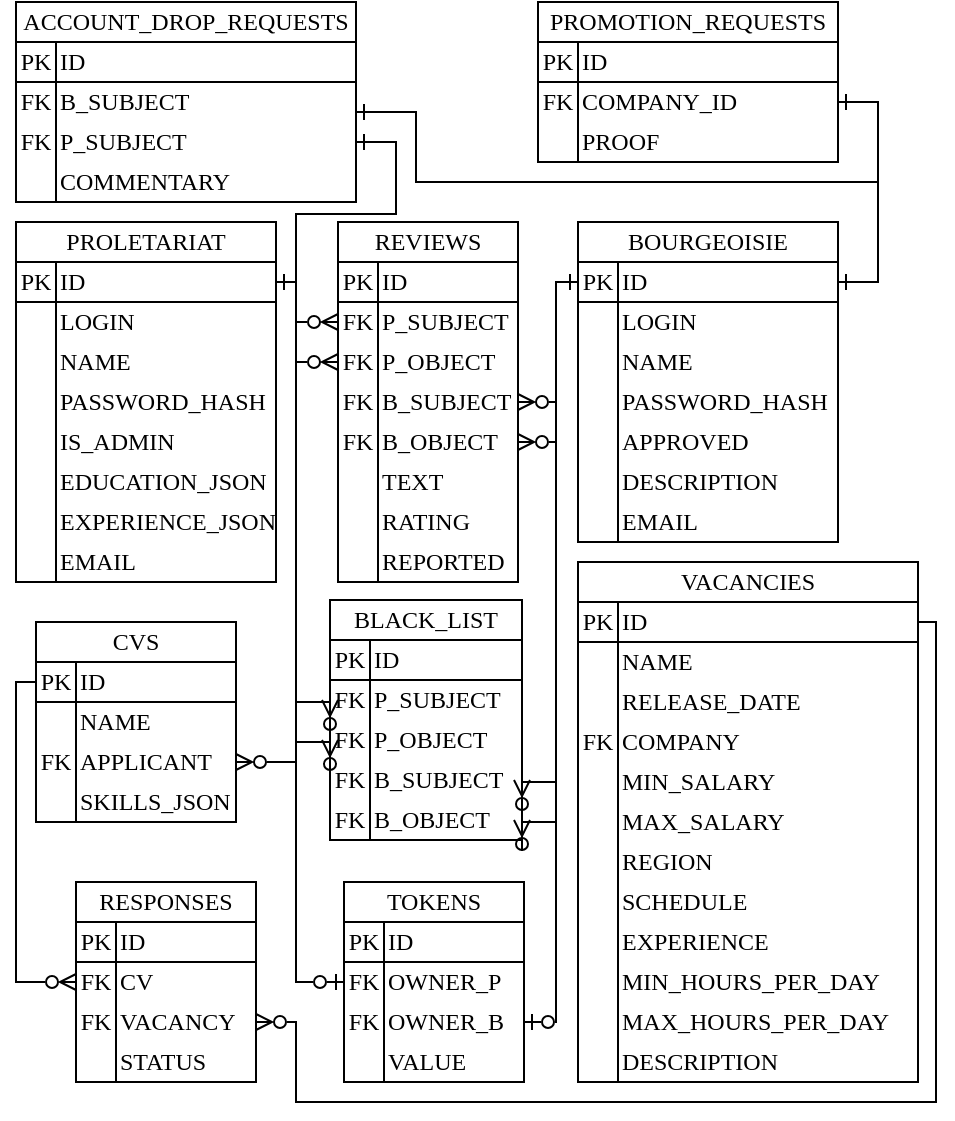 <mxfile version="24.0.7" type="device">
  <diagram name="Страница — 1" id="0e5GRpqP4qVhgoxqQGmo">
    <mxGraphModel dx="2027" dy="2106" grid="1" gridSize="10" guides="1" tooltips="1" connect="1" arrows="1" fold="1" page="1" pageScale="1" pageWidth="827" pageHeight="1169" math="0" shadow="0">
      <root>
        <mxCell id="0" />
        <mxCell id="1" parent="0" />
        <mxCell id="yrrOHY21MLCQewiOi2q3-139" value="" style="group" vertex="1" connectable="0" parent="1">
          <mxGeometry x="231" y="70" width="130" height="160" as="geometry" />
        </mxCell>
        <mxCell id="yrrOHY21MLCQewiOi2q3-15" value="" style="rounded=0;whiteSpace=wrap;html=1;fontFamily=Times New Roman;" vertex="1" parent="yrrOHY21MLCQewiOi2q3-139">
          <mxGeometry width="130" height="20" as="geometry" />
        </mxCell>
        <mxCell id="yrrOHY21MLCQewiOi2q3-16" value="" style="shape=internalStorage;whiteSpace=wrap;html=1;backgroundOutline=1;fontFamily=Times New Roman;" vertex="1" parent="yrrOHY21MLCQewiOi2q3-139">
          <mxGeometry y="20" width="130" height="140" as="geometry" />
        </mxCell>
        <mxCell id="yrrOHY21MLCQewiOi2q3-17" value="BOURGEOISIE" style="text;html=1;align=center;verticalAlign=middle;whiteSpace=wrap;rounded=0;fontFamily=Times New Roman;" vertex="1" parent="yrrOHY21MLCQewiOi2q3-139">
          <mxGeometry width="130" height="20" as="geometry" />
        </mxCell>
        <mxCell id="yrrOHY21MLCQewiOi2q3-18" value="PK" style="text;html=1;align=center;verticalAlign=middle;whiteSpace=wrap;rounded=0;fontFamily=Times New Roman;" vertex="1" parent="yrrOHY21MLCQewiOi2q3-139">
          <mxGeometry y="20" width="20" height="20" as="geometry" />
        </mxCell>
        <mxCell id="yrrOHY21MLCQewiOi2q3-19" value="ID" style="text;html=1;align=left;verticalAlign=middle;whiteSpace=wrap;rounded=0;fontFamily=Times New Roman;" vertex="1" parent="yrrOHY21MLCQewiOi2q3-139">
          <mxGeometry x="20" y="20" width="110" height="20" as="geometry" />
        </mxCell>
        <mxCell id="yrrOHY21MLCQewiOi2q3-20" value="LOGIN" style="text;html=1;align=left;verticalAlign=middle;whiteSpace=wrap;rounded=0;fontFamily=Times New Roman;" vertex="1" parent="yrrOHY21MLCQewiOi2q3-139">
          <mxGeometry x="20" y="40" width="110" height="20" as="geometry" />
        </mxCell>
        <mxCell id="yrrOHY21MLCQewiOi2q3-21" value="NAME" style="text;html=1;align=left;verticalAlign=middle;whiteSpace=wrap;rounded=0;fontFamily=Times New Roman;" vertex="1" parent="yrrOHY21MLCQewiOi2q3-139">
          <mxGeometry x="20" y="60" width="100" height="20" as="geometry" />
        </mxCell>
        <mxCell id="yrrOHY21MLCQewiOi2q3-22" value="PASSWORD_HASH" style="text;html=1;align=left;verticalAlign=middle;whiteSpace=wrap;rounded=0;fontFamily=Times New Roman;" vertex="1" parent="yrrOHY21MLCQewiOi2q3-139">
          <mxGeometry x="20" y="80" width="100" height="20" as="geometry" />
        </mxCell>
        <mxCell id="yrrOHY21MLCQewiOi2q3-23" value="APPROVED" style="text;html=1;align=left;verticalAlign=middle;whiteSpace=wrap;rounded=0;fontFamily=Times New Roman;" vertex="1" parent="yrrOHY21MLCQewiOi2q3-139">
          <mxGeometry x="20" y="100" width="100" height="20" as="geometry" />
        </mxCell>
        <mxCell id="yrrOHY21MLCQewiOi2q3-24" value="DESCRIPTION" style="text;html=1;align=left;verticalAlign=middle;whiteSpace=wrap;rounded=0;fontFamily=Times New Roman;" vertex="1" parent="yrrOHY21MLCQewiOi2q3-139">
          <mxGeometry x="20" y="120" width="100" height="20" as="geometry" />
        </mxCell>
        <mxCell id="yrrOHY21MLCQewiOi2q3-26" value="EMAIL" style="text;html=1;align=left;verticalAlign=middle;whiteSpace=wrap;rounded=0;fontFamily=Times New Roman;" vertex="1" parent="yrrOHY21MLCQewiOi2q3-139">
          <mxGeometry x="20" y="140" width="100" height="20" as="geometry" />
        </mxCell>
        <mxCell id="yrrOHY21MLCQewiOi2q3-140" value="" style="group" vertex="1" connectable="0" parent="1">
          <mxGeometry x="211" y="-40" width="150" height="80" as="geometry" />
        </mxCell>
        <mxCell id="yrrOHY21MLCQewiOi2q3-87" value="" style="rounded=0;whiteSpace=wrap;html=1;fontFamily=Times New Roman;" vertex="1" parent="yrrOHY21MLCQewiOi2q3-140">
          <mxGeometry width="150" height="20" as="geometry" />
        </mxCell>
        <mxCell id="yrrOHY21MLCQewiOi2q3-88" value="" style="shape=internalStorage;whiteSpace=wrap;html=1;backgroundOutline=1;fontFamily=Times New Roman;" vertex="1" parent="yrrOHY21MLCQewiOi2q3-140">
          <mxGeometry y="20" width="150" height="60" as="geometry" />
        </mxCell>
        <mxCell id="yrrOHY21MLCQewiOi2q3-89" value="PROMOTION_REQUESTS" style="text;html=1;align=center;verticalAlign=middle;whiteSpace=wrap;rounded=0;fontFamily=Times New Roman;" vertex="1" parent="yrrOHY21MLCQewiOi2q3-140">
          <mxGeometry width="150" height="20" as="geometry" />
        </mxCell>
        <mxCell id="yrrOHY21MLCQewiOi2q3-90" value="PK" style="text;html=1;align=center;verticalAlign=middle;whiteSpace=wrap;rounded=0;fontFamily=Times New Roman;" vertex="1" parent="yrrOHY21MLCQewiOi2q3-140">
          <mxGeometry y="20" width="20" height="20" as="geometry" />
        </mxCell>
        <mxCell id="yrrOHY21MLCQewiOi2q3-91" value="ID" style="text;html=1;align=left;verticalAlign=middle;whiteSpace=wrap;rounded=0;fontFamily=Times New Roman;" vertex="1" parent="yrrOHY21MLCQewiOi2q3-140">
          <mxGeometry x="20" y="20" width="130" height="20" as="geometry" />
        </mxCell>
        <mxCell id="yrrOHY21MLCQewiOi2q3-92" value="COMPANY_ID" style="text;html=1;align=left;verticalAlign=middle;whiteSpace=wrap;rounded=0;fontFamily=Times New Roman;" vertex="1" parent="yrrOHY21MLCQewiOi2q3-140">
          <mxGeometry x="20" y="40" width="130" height="20" as="geometry" />
        </mxCell>
        <mxCell id="yrrOHY21MLCQewiOi2q3-93" value="PROOF" style="text;html=1;align=left;verticalAlign=middle;whiteSpace=wrap;rounded=0;fontFamily=Times New Roman;" vertex="1" parent="yrrOHY21MLCQewiOi2q3-140">
          <mxGeometry x="20" y="60" width="100" height="20" as="geometry" />
        </mxCell>
        <mxCell id="yrrOHY21MLCQewiOi2q3-95" value="FK" style="text;html=1;align=center;verticalAlign=middle;whiteSpace=wrap;rounded=0;fontFamily=Times New Roman;" vertex="1" parent="yrrOHY21MLCQewiOi2q3-140">
          <mxGeometry y="40" width="20" height="20" as="geometry" />
        </mxCell>
        <mxCell id="yrrOHY21MLCQewiOi2q3-141" value="" style="group" vertex="1" connectable="0" parent="1">
          <mxGeometry x="-50" y="-40" width="170" height="100" as="geometry" />
        </mxCell>
        <mxCell id="yrrOHY21MLCQewiOi2q3-124" value="" style="rounded=0;whiteSpace=wrap;html=1;fontFamily=Times New Roman;" vertex="1" parent="yrrOHY21MLCQewiOi2q3-141">
          <mxGeometry width="170" height="20" as="geometry" />
        </mxCell>
        <mxCell id="yrrOHY21MLCQewiOi2q3-125" value="" style="shape=internalStorage;whiteSpace=wrap;html=1;backgroundOutline=1;fontFamily=Times New Roman;" vertex="1" parent="yrrOHY21MLCQewiOi2q3-141">
          <mxGeometry y="20" width="170" height="80" as="geometry" />
        </mxCell>
        <mxCell id="yrrOHY21MLCQewiOi2q3-126" value="ACCOUNT_DROP_REQUESTS" style="text;html=1;align=center;verticalAlign=middle;whiteSpace=wrap;rounded=0;fontFamily=Times New Roman;" vertex="1" parent="yrrOHY21MLCQewiOi2q3-141">
          <mxGeometry width="170" height="20" as="geometry" />
        </mxCell>
        <mxCell id="yrrOHY21MLCQewiOi2q3-127" value="PK" style="text;html=1;align=center;verticalAlign=middle;whiteSpace=wrap;rounded=0;fontFamily=Times New Roman;" vertex="1" parent="yrrOHY21MLCQewiOi2q3-141">
          <mxGeometry y="20" width="20" height="20" as="geometry" />
        </mxCell>
        <mxCell id="yrrOHY21MLCQewiOi2q3-128" value="ID" style="text;html=1;align=left;verticalAlign=middle;whiteSpace=wrap;rounded=0;fontFamily=Times New Roman;" vertex="1" parent="yrrOHY21MLCQewiOi2q3-141">
          <mxGeometry x="20" y="20" width="100" height="20" as="geometry" />
        </mxCell>
        <mxCell id="yrrOHY21MLCQewiOi2q3-129" value="B_SUBJECT" style="text;html=1;align=left;verticalAlign=middle;whiteSpace=wrap;rounded=0;fontFamily=Times New Roman;" vertex="1" parent="yrrOHY21MLCQewiOi2q3-141">
          <mxGeometry x="20" y="40" width="150" height="20" as="geometry" />
        </mxCell>
        <mxCell id="yrrOHY21MLCQewiOi2q3-131" value="P_SUBJECT" style="text;html=1;align=left;verticalAlign=middle;whiteSpace=wrap;rounded=0;fontFamily=Times New Roman;" vertex="1" parent="yrrOHY21MLCQewiOi2q3-141">
          <mxGeometry x="20" y="60" width="150" height="20" as="geometry" />
        </mxCell>
        <mxCell id="yrrOHY21MLCQewiOi2q3-132" value="COMMENTARY" style="text;html=1;align=left;verticalAlign=middle;whiteSpace=wrap;rounded=0;fontFamily=Times New Roman;" vertex="1" parent="yrrOHY21MLCQewiOi2q3-141">
          <mxGeometry x="20" y="80" width="100" height="20" as="geometry" />
        </mxCell>
        <mxCell id="yrrOHY21MLCQewiOi2q3-133" value="FK" style="text;html=1;align=center;verticalAlign=middle;whiteSpace=wrap;rounded=0;fontFamily=Times New Roman;" vertex="1" parent="yrrOHY21MLCQewiOi2q3-141">
          <mxGeometry y="60" width="20" height="20" as="geometry" />
        </mxCell>
        <mxCell id="yrrOHY21MLCQewiOi2q3-152" value="FK" style="text;html=1;align=center;verticalAlign=middle;whiteSpace=wrap;rounded=0;fontFamily=Times New Roman;" vertex="1" parent="yrrOHY21MLCQewiOi2q3-141">
          <mxGeometry y="40" width="20" height="20" as="geometry" />
        </mxCell>
        <mxCell id="yrrOHY21MLCQewiOi2q3-148" value="" style="group" vertex="1" connectable="0" parent="1">
          <mxGeometry x="107" y="259" width="96" height="120" as="geometry" />
        </mxCell>
        <mxCell id="yrrOHY21MLCQewiOi2q3-108" value="" style="rounded=0;whiteSpace=wrap;html=1;fontFamily=Times New Roman;" vertex="1" parent="yrrOHY21MLCQewiOi2q3-148">
          <mxGeometry width="96" height="20" as="geometry" />
        </mxCell>
        <mxCell id="yrrOHY21MLCQewiOi2q3-109" value="" style="shape=internalStorage;whiteSpace=wrap;html=1;backgroundOutline=1;fontFamily=Times New Roman;" vertex="1" parent="yrrOHY21MLCQewiOi2q3-148">
          <mxGeometry y="20" width="96" height="100" as="geometry" />
        </mxCell>
        <mxCell id="yrrOHY21MLCQewiOi2q3-110" value="BLACK_LIST" style="text;html=1;align=center;verticalAlign=middle;whiteSpace=wrap;rounded=0;fontFamily=Times New Roman;" vertex="1" parent="yrrOHY21MLCQewiOi2q3-148">
          <mxGeometry width="96" height="20" as="geometry" />
        </mxCell>
        <mxCell id="yrrOHY21MLCQewiOi2q3-111" value="PK" style="text;html=1;align=center;verticalAlign=middle;whiteSpace=wrap;rounded=0;fontFamily=Times New Roman;" vertex="1" parent="yrrOHY21MLCQewiOi2q3-148">
          <mxGeometry y="20" width="20" height="20" as="geometry" />
        </mxCell>
        <mxCell id="yrrOHY21MLCQewiOi2q3-112" value="ID" style="text;html=1;align=left;verticalAlign=middle;whiteSpace=wrap;rounded=0;fontFamily=Times New Roman;" vertex="1" parent="yrrOHY21MLCQewiOi2q3-148">
          <mxGeometry x="20" y="20" width="76" height="20" as="geometry" />
        </mxCell>
        <mxCell id="yrrOHY21MLCQewiOi2q3-113" value="P_SUBJECT" style="text;html=1;align=left;verticalAlign=middle;whiteSpace=wrap;rounded=0;fontFamily=Times New Roman;" vertex="1" parent="yrrOHY21MLCQewiOi2q3-148">
          <mxGeometry x="20" y="40" width="76" height="20" as="geometry" />
        </mxCell>
        <mxCell id="yrrOHY21MLCQewiOi2q3-114" value="P_OBJECT" style="text;html=1;align=left;verticalAlign=middle;whiteSpace=wrap;rounded=0;fontFamily=Times New Roman;" vertex="1" parent="yrrOHY21MLCQewiOi2q3-148">
          <mxGeometry x="20" y="60" width="76" height="20" as="geometry" />
        </mxCell>
        <mxCell id="yrrOHY21MLCQewiOi2q3-115" value="FK" style="text;html=1;align=center;verticalAlign=middle;whiteSpace=wrap;rounded=0;fontFamily=Times New Roman;" vertex="1" parent="yrrOHY21MLCQewiOi2q3-148">
          <mxGeometry y="60" width="20" height="20" as="geometry" />
        </mxCell>
        <mxCell id="yrrOHY21MLCQewiOi2q3-116" value="FK" style="text;html=1;align=center;verticalAlign=middle;whiteSpace=wrap;rounded=0;fontFamily=Times New Roman;" vertex="1" parent="yrrOHY21MLCQewiOi2q3-148">
          <mxGeometry y="40" width="20" height="20" as="geometry" />
        </mxCell>
        <mxCell id="yrrOHY21MLCQewiOi2q3-117" value="B_OBJECT" style="text;html=1;align=left;verticalAlign=middle;whiteSpace=wrap;rounded=0;fontFamily=Times New Roman;" vertex="1" parent="yrrOHY21MLCQewiOi2q3-148">
          <mxGeometry x="20" y="100" width="76" height="20" as="geometry" />
        </mxCell>
        <mxCell id="yrrOHY21MLCQewiOi2q3-118" value="B_SUBJECT" style="text;html=1;align=left;verticalAlign=middle;whiteSpace=wrap;rounded=0;fontFamily=Times New Roman;" vertex="1" parent="yrrOHY21MLCQewiOi2q3-148">
          <mxGeometry x="20" y="80" width="76" height="20" as="geometry" />
        </mxCell>
        <mxCell id="yrrOHY21MLCQewiOi2q3-119" value="FK" style="text;html=1;align=center;verticalAlign=middle;whiteSpace=wrap;rounded=0;fontFamily=Times New Roman;" vertex="1" parent="yrrOHY21MLCQewiOi2q3-148">
          <mxGeometry y="100" width="20" height="20" as="geometry" />
        </mxCell>
        <mxCell id="yrrOHY21MLCQewiOi2q3-120" value="FK" style="text;html=1;align=center;verticalAlign=middle;whiteSpace=wrap;rounded=0;fontFamily=Times New Roman;" vertex="1" parent="yrrOHY21MLCQewiOi2q3-148">
          <mxGeometry y="80" width="20" height="20" as="geometry" />
        </mxCell>
        <mxCell id="yrrOHY21MLCQewiOi2q3-149" value="" style="group" vertex="1" connectable="0" parent="1">
          <mxGeometry x="231" y="240" width="170" height="260" as="geometry" />
        </mxCell>
        <mxCell id="yrrOHY21MLCQewiOi2q3-40" value="" style="rounded=0;whiteSpace=wrap;html=1;fontFamily=Times New Roman;" vertex="1" parent="yrrOHY21MLCQewiOi2q3-149">
          <mxGeometry width="170" height="20" as="geometry" />
        </mxCell>
        <mxCell id="yrrOHY21MLCQewiOi2q3-41" value="" style="shape=internalStorage;whiteSpace=wrap;html=1;backgroundOutline=1;fontFamily=Times New Roman;" vertex="1" parent="yrrOHY21MLCQewiOi2q3-149">
          <mxGeometry y="20" width="170" height="240" as="geometry" />
        </mxCell>
        <mxCell id="yrrOHY21MLCQewiOi2q3-42" value="VACANCIES" style="text;html=1;align=center;verticalAlign=middle;whiteSpace=wrap;rounded=0;fontFamily=Times New Roman;" vertex="1" parent="yrrOHY21MLCQewiOi2q3-149">
          <mxGeometry width="170" height="20" as="geometry" />
        </mxCell>
        <mxCell id="yrrOHY21MLCQewiOi2q3-43" value="PK" style="text;html=1;align=center;verticalAlign=middle;whiteSpace=wrap;rounded=0;fontFamily=Times New Roman;" vertex="1" parent="yrrOHY21MLCQewiOi2q3-149">
          <mxGeometry y="20" width="20" height="20" as="geometry" />
        </mxCell>
        <mxCell id="yrrOHY21MLCQewiOi2q3-44" value="ID" style="text;html=1;align=left;verticalAlign=middle;whiteSpace=wrap;rounded=0;fontFamily=Times New Roman;" vertex="1" parent="yrrOHY21MLCQewiOi2q3-149">
          <mxGeometry x="20" y="20" width="150" height="20" as="geometry" />
        </mxCell>
        <mxCell id="yrrOHY21MLCQewiOi2q3-46" value="NAME" style="text;html=1;align=left;verticalAlign=middle;whiteSpace=wrap;rounded=0;fontFamily=Times New Roman;" vertex="1" parent="yrrOHY21MLCQewiOi2q3-149">
          <mxGeometry x="20" y="40" width="100" height="20" as="geometry" />
        </mxCell>
        <mxCell id="yrrOHY21MLCQewiOi2q3-47" value="COMPANY" style="text;html=1;align=left;verticalAlign=middle;whiteSpace=wrap;rounded=0;fontFamily=Times New Roman;" vertex="1" parent="yrrOHY21MLCQewiOi2q3-149">
          <mxGeometry x="20" y="80" width="100" height="20" as="geometry" />
        </mxCell>
        <mxCell id="yrrOHY21MLCQewiOi2q3-50" value="RELEASE_DATE" style="text;html=1;align=left;verticalAlign=middle;whiteSpace=wrap;rounded=0;fontFamily=Times New Roman;" vertex="1" parent="yrrOHY21MLCQewiOi2q3-149">
          <mxGeometry x="20" y="60" width="100" height="20" as="geometry" />
        </mxCell>
        <mxCell id="yrrOHY21MLCQewiOi2q3-51" value="FK" style="text;html=1;align=center;verticalAlign=middle;whiteSpace=wrap;rounded=0;fontFamily=Times New Roman;" vertex="1" parent="yrrOHY21MLCQewiOi2q3-149">
          <mxGeometry y="80" width="20" height="20" as="geometry" />
        </mxCell>
        <mxCell id="yrrOHY21MLCQewiOi2q3-52" value="MIN_SALARY" style="text;html=1;align=left;verticalAlign=middle;whiteSpace=wrap;rounded=0;fontFamily=Times New Roman;" vertex="1" parent="yrrOHY21MLCQewiOi2q3-149">
          <mxGeometry x="20" y="100" width="100" height="20" as="geometry" />
        </mxCell>
        <mxCell id="yrrOHY21MLCQewiOi2q3-53" value="MAX_SALARY" style="text;html=1;align=left;verticalAlign=middle;whiteSpace=wrap;rounded=0;fontFamily=Times New Roman;" vertex="1" parent="yrrOHY21MLCQewiOi2q3-149">
          <mxGeometry x="20" y="120" width="100" height="20" as="geometry" />
        </mxCell>
        <mxCell id="yrrOHY21MLCQewiOi2q3-54" value="REGION" style="text;html=1;align=left;verticalAlign=middle;whiteSpace=wrap;rounded=0;fontFamily=Times New Roman;" vertex="1" parent="yrrOHY21MLCQewiOi2q3-149">
          <mxGeometry x="20" y="140" width="100" height="20" as="geometry" />
        </mxCell>
        <mxCell id="yrrOHY21MLCQewiOi2q3-55" value="SCHEDULE" style="text;html=1;align=left;verticalAlign=middle;whiteSpace=wrap;rounded=0;fontFamily=Times New Roman;" vertex="1" parent="yrrOHY21MLCQewiOi2q3-149">
          <mxGeometry x="20" y="160" width="100" height="20" as="geometry" />
        </mxCell>
        <mxCell id="yrrOHY21MLCQewiOi2q3-56" value="EXPERIENCE" style="text;html=1;align=left;verticalAlign=middle;whiteSpace=wrap;rounded=0;fontFamily=Times New Roman;" vertex="1" parent="yrrOHY21MLCQewiOi2q3-149">
          <mxGeometry x="20" y="180" width="100" height="20" as="geometry" />
        </mxCell>
        <mxCell id="yrrOHY21MLCQewiOi2q3-57" value="MIN_HOURS_PER_DAY" style="text;html=1;align=left;verticalAlign=middle;whiteSpace=wrap;rounded=0;fontFamily=Times New Roman;" vertex="1" parent="yrrOHY21MLCQewiOi2q3-149">
          <mxGeometry x="20" y="200" width="100" height="20" as="geometry" />
        </mxCell>
        <mxCell id="yrrOHY21MLCQewiOi2q3-58" value="MAX_HOURS_PER_DAY" style="text;html=1;align=left;verticalAlign=middle;whiteSpace=wrap;rounded=0;fontFamily=Times New Roman;" vertex="1" parent="yrrOHY21MLCQewiOi2q3-149">
          <mxGeometry x="20" y="220" width="100" height="20" as="geometry" />
        </mxCell>
        <mxCell id="yrrOHY21MLCQewiOi2q3-59" value="DESCRIPTION" style="text;html=1;align=left;verticalAlign=middle;whiteSpace=wrap;rounded=0;fontFamily=Times New Roman;" vertex="1" parent="yrrOHY21MLCQewiOi2q3-149">
          <mxGeometry x="20" y="240" width="100" height="20" as="geometry" />
        </mxCell>
        <mxCell id="yrrOHY21MLCQewiOi2q3-155" style="edgeStyle=orthogonalEdgeStyle;rounded=0;orthogonalLoop=1;jettySize=auto;html=1;exitX=1;exitY=0.5;exitDx=0;exitDy=0;entryX=1;entryY=0.75;entryDx=0;entryDy=0;fontFamily=Times New Roman;fontSize=12;fontColor=default;startArrow=ERone;startFill=0;endArrow=ERone;endFill=0;" edge="1" parent="1" source="yrrOHY21MLCQewiOi2q3-19" target="yrrOHY21MLCQewiOi2q3-129">
          <mxGeometry relative="1" as="geometry">
            <Array as="points">
              <mxPoint x="381" y="100" />
              <mxPoint x="381" y="50" />
              <mxPoint x="150" y="50" />
              <mxPoint x="150" y="15" />
            </Array>
          </mxGeometry>
        </mxCell>
        <mxCell id="yrrOHY21MLCQewiOi2q3-157" value="" style="group" vertex="1" connectable="0" parent="1">
          <mxGeometry x="111" y="70" width="90" height="180" as="geometry" />
        </mxCell>
        <mxCell id="yrrOHY21MLCQewiOi2q3-70" value="" style="rounded=0;whiteSpace=wrap;html=1;fontFamily=Times New Roman;" vertex="1" parent="yrrOHY21MLCQewiOi2q3-157">
          <mxGeometry width="90" height="20" as="geometry" />
        </mxCell>
        <mxCell id="yrrOHY21MLCQewiOi2q3-71" value="" style="shape=internalStorage;whiteSpace=wrap;html=1;backgroundOutline=1;fontFamily=Times New Roman;" vertex="1" parent="yrrOHY21MLCQewiOi2q3-157">
          <mxGeometry y="20" width="90" height="160" as="geometry" />
        </mxCell>
        <mxCell id="yrrOHY21MLCQewiOi2q3-72" value="REVIEWS" style="text;html=1;align=center;verticalAlign=middle;whiteSpace=wrap;rounded=0;fontFamily=Times New Roman;" vertex="1" parent="yrrOHY21MLCQewiOi2q3-157">
          <mxGeometry width="90" height="20" as="geometry" />
        </mxCell>
        <mxCell id="yrrOHY21MLCQewiOi2q3-73" value="PK" style="text;html=1;align=center;verticalAlign=middle;whiteSpace=wrap;rounded=0;fontFamily=Times New Roman;" vertex="1" parent="yrrOHY21MLCQewiOi2q3-157">
          <mxGeometry y="20" width="20" height="20" as="geometry" />
        </mxCell>
        <mxCell id="yrrOHY21MLCQewiOi2q3-74" value="ID" style="text;html=1;align=left;verticalAlign=middle;whiteSpace=wrap;rounded=0;fontFamily=Times New Roman;" vertex="1" parent="yrrOHY21MLCQewiOi2q3-157">
          <mxGeometry x="20" y="20" width="70" height="20" as="geometry" />
        </mxCell>
        <mxCell id="yrrOHY21MLCQewiOi2q3-75" value="P_SUBJECT" style="text;html=1;align=left;verticalAlign=middle;whiteSpace=wrap;rounded=0;fontFamily=Times New Roman;" vertex="1" parent="yrrOHY21MLCQewiOi2q3-157">
          <mxGeometry x="20" y="40" width="70" height="20" as="geometry" />
        </mxCell>
        <mxCell id="yrrOHY21MLCQewiOi2q3-76" value="P_OBJECT" style="text;html=1;align=left;verticalAlign=middle;whiteSpace=wrap;rounded=0;fontFamily=Times New Roman;" vertex="1" parent="yrrOHY21MLCQewiOi2q3-157">
          <mxGeometry x="20" y="60" width="70" height="20" as="geometry" />
        </mxCell>
        <mxCell id="yrrOHY21MLCQewiOi2q3-78" value="FK" style="text;html=1;align=center;verticalAlign=middle;whiteSpace=wrap;rounded=0;fontFamily=Times New Roman;" vertex="1" parent="yrrOHY21MLCQewiOi2q3-157">
          <mxGeometry y="60" width="20" height="20" as="geometry" />
        </mxCell>
        <mxCell id="yrrOHY21MLCQewiOi2q3-79" value="FK" style="text;html=1;align=center;verticalAlign=middle;whiteSpace=wrap;rounded=0;fontFamily=Times New Roman;" vertex="1" parent="yrrOHY21MLCQewiOi2q3-157">
          <mxGeometry y="40" width="20" height="20" as="geometry" />
        </mxCell>
        <mxCell id="yrrOHY21MLCQewiOi2q3-80" value="B_OBJECT" style="text;html=1;align=left;verticalAlign=middle;whiteSpace=wrap;rounded=0;fontFamily=Times New Roman;" vertex="1" parent="yrrOHY21MLCQewiOi2q3-157">
          <mxGeometry x="20" y="100" width="70" height="20" as="geometry" />
        </mxCell>
        <mxCell id="yrrOHY21MLCQewiOi2q3-81" value="B_SUBJECT" style="text;html=1;align=left;verticalAlign=middle;whiteSpace=wrap;rounded=0;fontFamily=Times New Roman;" vertex="1" parent="yrrOHY21MLCQewiOi2q3-157">
          <mxGeometry x="20" y="80" width="70" height="20" as="geometry" />
        </mxCell>
        <mxCell id="yrrOHY21MLCQewiOi2q3-82" value="FK" style="text;html=1;align=center;verticalAlign=middle;whiteSpace=wrap;rounded=0;fontFamily=Times New Roman;" vertex="1" parent="yrrOHY21MLCQewiOi2q3-157">
          <mxGeometry y="100" width="20" height="20" as="geometry" />
        </mxCell>
        <mxCell id="yrrOHY21MLCQewiOi2q3-83" value="FK" style="text;html=1;align=center;verticalAlign=middle;whiteSpace=wrap;rounded=0;fontFamily=Times New Roman;" vertex="1" parent="yrrOHY21MLCQewiOi2q3-157">
          <mxGeometry y="80" width="20" height="20" as="geometry" />
        </mxCell>
        <mxCell id="yrrOHY21MLCQewiOi2q3-84" value="TEXT" style="text;html=1;align=left;verticalAlign=middle;whiteSpace=wrap;rounded=0;fontFamily=Times New Roman;" vertex="1" parent="yrrOHY21MLCQewiOi2q3-157">
          <mxGeometry x="20" y="120" width="70" height="20" as="geometry" />
        </mxCell>
        <mxCell id="yrrOHY21MLCQewiOi2q3-85" value="RATING" style="text;html=1;align=left;verticalAlign=middle;whiteSpace=wrap;rounded=0;fontFamily=Times New Roman;" vertex="1" parent="yrrOHY21MLCQewiOi2q3-157">
          <mxGeometry x="20" y="140" width="70" height="20" as="geometry" />
        </mxCell>
        <mxCell id="yrrOHY21MLCQewiOi2q3-86" value="REPORTED" style="text;html=1;align=left;verticalAlign=middle;whiteSpace=wrap;rounded=0;fontFamily=Times New Roman;" vertex="1" parent="yrrOHY21MLCQewiOi2q3-157">
          <mxGeometry x="20" y="160" width="70" height="20" as="geometry" />
        </mxCell>
        <mxCell id="yrrOHY21MLCQewiOi2q3-161" style="edgeStyle=orthogonalEdgeStyle;rounded=0;orthogonalLoop=1;jettySize=auto;html=1;exitX=0;exitY=0.5;exitDx=0;exitDy=0;entryX=1;entryY=0.5;entryDx=0;entryDy=0;fontFamily=Times New Roman;fontSize=12;fontColor=default;startArrow=ERone;startFill=0;endArrow=ERzeroToMany;endFill=0;" edge="1" parent="1" source="yrrOHY21MLCQewiOi2q3-18" target="yrrOHY21MLCQewiOi2q3-117">
          <mxGeometry relative="1" as="geometry">
            <Array as="points">
              <mxPoint x="220" y="100" />
              <mxPoint x="220" y="370" />
            </Array>
          </mxGeometry>
        </mxCell>
        <mxCell id="yrrOHY21MLCQewiOi2q3-162" style="edgeStyle=orthogonalEdgeStyle;rounded=0;orthogonalLoop=1;jettySize=auto;html=1;exitX=0;exitY=0.5;exitDx=0;exitDy=0;entryX=1;entryY=0.5;entryDx=0;entryDy=0;fontFamily=Times New Roman;fontSize=12;fontColor=default;startArrow=ERone;startFill=0;endArrow=ERzeroToMany;endFill=0;" edge="1" parent="1" source="yrrOHY21MLCQewiOi2q3-18" target="yrrOHY21MLCQewiOi2q3-118">
          <mxGeometry relative="1" as="geometry">
            <Array as="points">
              <mxPoint x="220" y="100" />
              <mxPoint x="220" y="350" />
            </Array>
          </mxGeometry>
        </mxCell>
        <mxCell id="yrrOHY21MLCQewiOi2q3-163" style="edgeStyle=orthogonalEdgeStyle;rounded=0;orthogonalLoop=1;jettySize=auto;html=1;exitX=0;exitY=0.5;exitDx=0;exitDy=0;entryX=1;entryY=0.5;entryDx=0;entryDy=0;fontFamily=Times New Roman;fontSize=12;fontColor=default;startArrow=ERone;startFill=0;endArrow=ERzeroToMany;endFill=0;" edge="1" parent="1" source="yrrOHY21MLCQewiOi2q3-18" target="yrrOHY21MLCQewiOi2q3-80">
          <mxGeometry relative="1" as="geometry">
            <Array as="points">
              <mxPoint x="220" y="100" />
              <mxPoint x="220" y="180" />
            </Array>
          </mxGeometry>
        </mxCell>
        <mxCell id="yrrOHY21MLCQewiOi2q3-164" style="edgeStyle=orthogonalEdgeStyle;rounded=0;orthogonalLoop=1;jettySize=auto;html=1;exitX=0;exitY=0.5;exitDx=0;exitDy=0;entryX=1;entryY=0.5;entryDx=0;entryDy=0;fontFamily=Times New Roman;fontSize=12;fontColor=default;startArrow=ERone;startFill=0;endArrow=ERzeroToMany;endFill=0;" edge="1" parent="1" source="yrrOHY21MLCQewiOi2q3-18" target="yrrOHY21MLCQewiOi2q3-81">
          <mxGeometry relative="1" as="geometry">
            <Array as="points">
              <mxPoint x="220" y="100" />
              <mxPoint x="220" y="160" />
            </Array>
          </mxGeometry>
        </mxCell>
        <mxCell id="yrrOHY21MLCQewiOi2q3-165" style="edgeStyle=orthogonalEdgeStyle;rounded=0;orthogonalLoop=1;jettySize=auto;html=1;exitX=1;exitY=0.5;exitDx=0;exitDy=0;entryX=1;entryY=0.5;entryDx=0;entryDy=0;fontFamily=Times New Roman;fontSize=12;fontColor=default;startArrow=ERone;startFill=0;endArrow=ERone;endFill=0;" edge="1" parent="1" source="yrrOHY21MLCQewiOi2q3-7" target="yrrOHY21MLCQewiOi2q3-131">
          <mxGeometry relative="1" as="geometry">
            <Array as="points">
              <mxPoint x="90" y="100" />
              <mxPoint x="90" y="66" />
              <mxPoint x="140" y="66" />
              <mxPoint x="140" y="30" />
            </Array>
          </mxGeometry>
        </mxCell>
        <mxCell id="yrrOHY21MLCQewiOi2q3-166" style="edgeStyle=orthogonalEdgeStyle;rounded=0;orthogonalLoop=1;jettySize=auto;html=1;exitX=1;exitY=0.5;exitDx=0;exitDy=0;entryX=0;entryY=0.5;entryDx=0;entryDy=0;fontFamily=Times New Roman;fontSize=12;fontColor=default;startArrow=ERone;startFill=0;endArrow=ERzeroToMany;endFill=0;" edge="1" parent="1" source="yrrOHY21MLCQewiOi2q3-7" target="yrrOHY21MLCQewiOi2q3-79">
          <mxGeometry relative="1" as="geometry">
            <Array as="points">
              <mxPoint x="90" y="100" />
              <mxPoint x="90" y="120" />
            </Array>
          </mxGeometry>
        </mxCell>
        <mxCell id="yrrOHY21MLCQewiOi2q3-167" style="edgeStyle=orthogonalEdgeStyle;rounded=0;orthogonalLoop=1;jettySize=auto;html=1;exitX=1;exitY=0.5;exitDx=0;exitDy=0;entryX=0;entryY=0.5;entryDx=0;entryDy=0;fontFamily=Times New Roman;fontSize=12;fontColor=default;startArrow=ERone;startFill=0;endArrow=ERzeroToMany;endFill=0;" edge="1" parent="1" source="yrrOHY21MLCQewiOi2q3-7" target="yrrOHY21MLCQewiOi2q3-78">
          <mxGeometry relative="1" as="geometry">
            <Array as="points">
              <mxPoint x="90" y="100" />
              <mxPoint x="90" y="140" />
            </Array>
          </mxGeometry>
        </mxCell>
        <mxCell id="yrrOHY21MLCQewiOi2q3-168" style="edgeStyle=orthogonalEdgeStyle;rounded=0;orthogonalLoop=1;jettySize=auto;html=1;exitX=1;exitY=0.5;exitDx=0;exitDy=0;entryX=0;entryY=0.5;entryDx=0;entryDy=0;fontFamily=Times New Roman;fontSize=12;fontColor=default;startArrow=ERone;startFill=0;endArrow=ERzeroToMany;endFill=0;" edge="1" parent="1" source="yrrOHY21MLCQewiOi2q3-7" target="yrrOHY21MLCQewiOi2q3-115">
          <mxGeometry relative="1" as="geometry">
            <Array as="points">
              <mxPoint x="90" y="100" />
              <mxPoint x="90" y="330" />
            </Array>
          </mxGeometry>
        </mxCell>
        <mxCell id="yrrOHY21MLCQewiOi2q3-169" style="edgeStyle=orthogonalEdgeStyle;rounded=0;orthogonalLoop=1;jettySize=auto;html=1;exitX=1;exitY=0.5;exitDx=0;exitDy=0;entryX=0;entryY=0.5;entryDx=0;entryDy=0;fontFamily=Times New Roman;fontSize=12;fontColor=default;startArrow=ERone;startFill=0;endArrow=ERzeroToMany;endFill=0;" edge="1" parent="1" source="yrrOHY21MLCQewiOi2q3-7" target="yrrOHY21MLCQewiOi2q3-116">
          <mxGeometry relative="1" as="geometry">
            <Array as="points">
              <mxPoint x="90" y="100" />
              <mxPoint x="90" y="310" />
            </Array>
          </mxGeometry>
        </mxCell>
        <mxCell id="yrrOHY21MLCQewiOi2q3-170" value="" style="group" vertex="1" connectable="0" parent="1">
          <mxGeometry x="114" y="400" width="90" height="100" as="geometry" />
        </mxCell>
        <mxCell id="yrrOHY21MLCQewiOi2q3-97" value="" style="rounded=0;whiteSpace=wrap;html=1;fontFamily=Times New Roman;" vertex="1" parent="yrrOHY21MLCQewiOi2q3-170">
          <mxGeometry width="90" height="20" as="geometry" />
        </mxCell>
        <mxCell id="yrrOHY21MLCQewiOi2q3-98" value="" style="shape=internalStorage;whiteSpace=wrap;html=1;backgroundOutline=1;fontFamily=Times New Roman;" vertex="1" parent="yrrOHY21MLCQewiOi2q3-170">
          <mxGeometry y="20" width="90" height="80" as="geometry" />
        </mxCell>
        <mxCell id="yrrOHY21MLCQewiOi2q3-99" value="TOKENS" style="text;html=1;align=center;verticalAlign=middle;whiteSpace=wrap;rounded=0;fontFamily=Times New Roman;" vertex="1" parent="yrrOHY21MLCQewiOi2q3-170">
          <mxGeometry width="90" height="20" as="geometry" />
        </mxCell>
        <mxCell id="yrrOHY21MLCQewiOi2q3-100" value="PK" style="text;html=1;align=center;verticalAlign=middle;whiteSpace=wrap;rounded=0;fontFamily=Times New Roman;" vertex="1" parent="yrrOHY21MLCQewiOi2q3-170">
          <mxGeometry y="20" width="20" height="20" as="geometry" />
        </mxCell>
        <mxCell id="yrrOHY21MLCQewiOi2q3-101" value="ID" style="text;html=1;align=left;verticalAlign=middle;whiteSpace=wrap;rounded=0;fontFamily=Times New Roman;" vertex="1" parent="yrrOHY21MLCQewiOi2q3-170">
          <mxGeometry x="20" y="20" width="70" height="20" as="geometry" />
        </mxCell>
        <mxCell id="yrrOHY21MLCQewiOi2q3-102" value="OWNER_P" style="text;html=1;align=left;verticalAlign=middle;whiteSpace=wrap;rounded=0;fontFamily=Times New Roman;" vertex="1" parent="yrrOHY21MLCQewiOi2q3-170">
          <mxGeometry x="20" y="40" width="70" height="20" as="geometry" />
        </mxCell>
        <mxCell id="yrrOHY21MLCQewiOi2q3-104" value="FK" style="text;html=1;align=center;verticalAlign=middle;whiteSpace=wrap;rounded=0;fontFamily=Times New Roman;" vertex="1" parent="yrrOHY21MLCQewiOi2q3-170">
          <mxGeometry y="40" width="20" height="20" as="geometry" />
        </mxCell>
        <mxCell id="yrrOHY21MLCQewiOi2q3-105" value="OWNER_B" style="text;html=1;align=left;verticalAlign=middle;whiteSpace=wrap;rounded=0;fontFamily=Times New Roman;" vertex="1" parent="yrrOHY21MLCQewiOi2q3-170">
          <mxGeometry x="20" y="60" width="70" height="20" as="geometry" />
        </mxCell>
        <mxCell id="yrrOHY21MLCQewiOi2q3-106" value="VALUE" style="text;html=1;align=left;verticalAlign=middle;whiteSpace=wrap;rounded=0;fontFamily=Times New Roman;" vertex="1" parent="yrrOHY21MLCQewiOi2q3-170">
          <mxGeometry x="20" y="80" width="70" height="20" as="geometry" />
        </mxCell>
        <mxCell id="yrrOHY21MLCQewiOi2q3-107" value="FK" style="text;html=1;align=center;verticalAlign=middle;whiteSpace=wrap;rounded=0;fontFamily=Times New Roman;" vertex="1" parent="yrrOHY21MLCQewiOi2q3-170">
          <mxGeometry y="60" width="20" height="20" as="geometry" />
        </mxCell>
        <mxCell id="yrrOHY21MLCQewiOi2q3-173" style="edgeStyle=orthogonalEdgeStyle;rounded=0;orthogonalLoop=1;jettySize=auto;html=1;exitX=1;exitY=0.5;exitDx=0;exitDy=0;entryX=1;entryY=0.5;entryDx=0;entryDy=0;fontFamily=Times New Roman;fontSize=12;fontColor=default;endArrow=ERzeroToMany;endFill=0;" edge="1" parent="1" source="yrrOHY21MLCQewiOi2q3-44" target="yrrOHY21MLCQewiOi2q3-66">
          <mxGeometry relative="1" as="geometry">
            <Array as="points">
              <mxPoint x="410" y="270" />
              <mxPoint x="410" y="510" />
              <mxPoint x="90" y="510" />
              <mxPoint x="90" y="470" />
            </Array>
          </mxGeometry>
        </mxCell>
        <mxCell id="yrrOHY21MLCQewiOi2q3-174" style="edgeStyle=orthogonalEdgeStyle;rounded=0;orthogonalLoop=1;jettySize=auto;html=1;exitX=0;exitY=0.5;exitDx=0;exitDy=0;entryX=1;entryY=0.5;entryDx=0;entryDy=0;fontFamily=Times New Roman;fontSize=12;fontColor=default;startArrow=ERone;startFill=0;endArrow=ERzeroToOne;endFill=0;" edge="1" parent="1" source="yrrOHY21MLCQewiOi2q3-18" target="yrrOHY21MLCQewiOi2q3-105">
          <mxGeometry relative="1" as="geometry">
            <Array as="points">
              <mxPoint x="220" y="100" />
              <mxPoint x="220" y="470" />
            </Array>
          </mxGeometry>
        </mxCell>
        <mxCell id="yrrOHY21MLCQewiOi2q3-175" style="edgeStyle=orthogonalEdgeStyle;rounded=0;orthogonalLoop=1;jettySize=auto;html=1;exitX=1;exitY=0.5;exitDx=0;exitDy=0;entryX=0;entryY=0.5;entryDx=0;entryDy=0;fontFamily=Times New Roman;fontSize=12;fontColor=default;startArrow=ERone;startFill=0;endArrow=ERzeroToOne;endFill=0;" edge="1" parent="1" source="yrrOHY21MLCQewiOi2q3-7" target="yrrOHY21MLCQewiOi2q3-104">
          <mxGeometry relative="1" as="geometry">
            <Array as="points">
              <mxPoint x="90" y="100" />
              <mxPoint x="90" y="450" />
            </Array>
          </mxGeometry>
        </mxCell>
        <mxCell id="yrrOHY21MLCQewiOi2q3-178" style="edgeStyle=orthogonalEdgeStyle;rounded=0;orthogonalLoop=1;jettySize=auto;html=1;exitX=1;exitY=0.5;exitDx=0;exitDy=0;entryX=1;entryY=0.5;entryDx=0;entryDy=0;fontFamily=Times New Roman;fontSize=12;fontColor=default;startArrow=ERone;startFill=0;endArrow=ERone;endFill=0;" edge="1" parent="1" source="yrrOHY21MLCQewiOi2q3-19" target="yrrOHY21MLCQewiOi2q3-92">
          <mxGeometry relative="1" as="geometry" />
        </mxCell>
        <mxCell id="yrrOHY21MLCQewiOi2q3-176" style="edgeStyle=orthogonalEdgeStyle;rounded=0;orthogonalLoop=1;jettySize=auto;html=1;exitX=1;exitY=0.5;exitDx=0;exitDy=0;entryX=1;entryY=0.5;entryDx=0;entryDy=0;fontFamily=Times New Roman;fontSize=12;fontColor=default;startArrow=ERone;startFill=0;endArrow=ERzeroToMany;endFill=0;" edge="1" parent="1" source="yrrOHY21MLCQewiOi2q3-7" target="yrrOHY21MLCQewiOi2q3-33">
          <mxGeometry relative="1" as="geometry">
            <Array as="points">
              <mxPoint x="90" y="100" />
              <mxPoint x="90" y="340" />
            </Array>
          </mxGeometry>
        </mxCell>
        <mxCell id="yrrOHY21MLCQewiOi2q3-172" value="" style="group" vertex="1" connectable="0" parent="1">
          <mxGeometry x="-40" y="270" width="100" height="100" as="geometry" />
        </mxCell>
        <mxCell id="yrrOHY21MLCQewiOi2q3-27" value="" style="rounded=0;whiteSpace=wrap;html=1;fontFamily=Times New Roman;" vertex="1" parent="yrrOHY21MLCQewiOi2q3-172">
          <mxGeometry width="100" height="20" as="geometry" />
        </mxCell>
        <mxCell id="yrrOHY21MLCQewiOi2q3-28" value="" style="shape=internalStorage;whiteSpace=wrap;html=1;backgroundOutline=1;fontFamily=Times New Roman;" vertex="1" parent="yrrOHY21MLCQewiOi2q3-172">
          <mxGeometry y="20" width="100" height="80" as="geometry" />
        </mxCell>
        <mxCell id="yrrOHY21MLCQewiOi2q3-29" value="CVS" style="text;html=1;align=center;verticalAlign=middle;whiteSpace=wrap;rounded=0;fontFamily=Times New Roman;" vertex="1" parent="yrrOHY21MLCQewiOi2q3-172">
          <mxGeometry width="100" height="20" as="geometry" />
        </mxCell>
        <mxCell id="yrrOHY21MLCQewiOi2q3-30" value="PK" style="text;html=1;align=center;verticalAlign=middle;whiteSpace=wrap;rounded=0;fontFamily=Times New Roman;" vertex="1" parent="yrrOHY21MLCQewiOi2q3-172">
          <mxGeometry y="20" width="20" height="20" as="geometry" />
        </mxCell>
        <mxCell id="yrrOHY21MLCQewiOi2q3-31" value="ID" style="text;html=1;align=left;verticalAlign=middle;whiteSpace=wrap;rounded=0;fontFamily=Times New Roman;" vertex="1" parent="yrrOHY21MLCQewiOi2q3-172">
          <mxGeometry x="20" y="20" width="80" height="20" as="geometry" />
        </mxCell>
        <mxCell id="yrrOHY21MLCQewiOi2q3-32" value="NAME" style="text;html=1;align=left;verticalAlign=middle;whiteSpace=wrap;rounded=0;fontFamily=Times New Roman;" vertex="1" parent="yrrOHY21MLCQewiOi2q3-172">
          <mxGeometry x="20" y="40" width="80" height="20" as="geometry" />
        </mxCell>
        <mxCell id="yrrOHY21MLCQewiOi2q3-33" value="APPLICANT" style="text;html=1;align=left;verticalAlign=middle;whiteSpace=wrap;rounded=0;fontFamily=Times New Roman;" vertex="1" parent="yrrOHY21MLCQewiOi2q3-172">
          <mxGeometry x="20" y="60" width="80" height="20" as="geometry" />
        </mxCell>
        <mxCell id="yrrOHY21MLCQewiOi2q3-34" value="SKILLS_JSON" style="text;html=1;align=left;verticalAlign=middle;whiteSpace=wrap;rounded=0;fontFamily=Times New Roman;" vertex="1" parent="yrrOHY21MLCQewiOi2q3-172">
          <mxGeometry x="20" y="80" width="80" height="20" as="geometry" />
        </mxCell>
        <mxCell id="yrrOHY21MLCQewiOi2q3-39" value="FK" style="text;html=1;align=center;verticalAlign=middle;whiteSpace=wrap;rounded=0;fontFamily=Times New Roman;" vertex="1" parent="yrrOHY21MLCQewiOi2q3-172">
          <mxGeometry y="60" width="20" height="20" as="geometry" />
        </mxCell>
        <mxCell id="yrrOHY21MLCQewiOi2q3-171" value="" style="group" vertex="1" connectable="0" parent="1">
          <mxGeometry x="-20" y="400" width="90" height="100" as="geometry" />
        </mxCell>
        <mxCell id="yrrOHY21MLCQewiOi2q3-60" value="" style="rounded=0;whiteSpace=wrap;html=1;fontFamily=Times New Roman;" vertex="1" parent="yrrOHY21MLCQewiOi2q3-171">
          <mxGeometry width="90" height="20" as="geometry" />
        </mxCell>
        <mxCell id="yrrOHY21MLCQewiOi2q3-61" value="" style="shape=internalStorage;whiteSpace=wrap;html=1;backgroundOutline=1;fontFamily=Times New Roman;" vertex="1" parent="yrrOHY21MLCQewiOi2q3-171">
          <mxGeometry y="20" width="90" height="80" as="geometry" />
        </mxCell>
        <mxCell id="yrrOHY21MLCQewiOi2q3-62" value="RESPONSES" style="text;html=1;align=center;verticalAlign=middle;whiteSpace=wrap;rounded=0;fontFamily=Times New Roman;" vertex="1" parent="yrrOHY21MLCQewiOi2q3-171">
          <mxGeometry width="90" height="20" as="geometry" />
        </mxCell>
        <mxCell id="yrrOHY21MLCQewiOi2q3-63" value="PK" style="text;html=1;align=center;verticalAlign=middle;whiteSpace=wrap;rounded=0;fontFamily=Times New Roman;" vertex="1" parent="yrrOHY21MLCQewiOi2q3-171">
          <mxGeometry y="20" width="20" height="20" as="geometry" />
        </mxCell>
        <mxCell id="yrrOHY21MLCQewiOi2q3-64" value="ID" style="text;html=1;align=left;verticalAlign=middle;whiteSpace=wrap;rounded=0;fontFamily=Times New Roman;" vertex="1" parent="yrrOHY21MLCQewiOi2q3-171">
          <mxGeometry x="20" y="20" width="70" height="20" as="geometry" />
        </mxCell>
        <mxCell id="yrrOHY21MLCQewiOi2q3-65" value="CV" style="text;html=1;align=left;verticalAlign=middle;whiteSpace=wrap;rounded=0;fontFamily=Times New Roman;" vertex="1" parent="yrrOHY21MLCQewiOi2q3-171">
          <mxGeometry x="20" y="40" width="70" height="20" as="geometry" />
        </mxCell>
        <mxCell id="yrrOHY21MLCQewiOi2q3-66" value="VACANCY" style="text;html=1;align=left;verticalAlign=middle;whiteSpace=wrap;rounded=0;fontFamily=Times New Roman;" vertex="1" parent="yrrOHY21MLCQewiOi2q3-171">
          <mxGeometry x="20" y="60" width="70" height="20" as="geometry" />
        </mxCell>
        <mxCell id="yrrOHY21MLCQewiOi2q3-67" value="STATUS" style="text;html=1;align=left;verticalAlign=middle;whiteSpace=wrap;rounded=0;fontFamily=Times New Roman;" vertex="1" parent="yrrOHY21MLCQewiOi2q3-171">
          <mxGeometry x="20" y="80" width="70" height="20" as="geometry" />
        </mxCell>
        <mxCell id="yrrOHY21MLCQewiOi2q3-68" value="FK" style="text;html=1;align=center;verticalAlign=middle;whiteSpace=wrap;rounded=0;fontFamily=Times New Roman;" vertex="1" parent="yrrOHY21MLCQewiOi2q3-171">
          <mxGeometry y="60" width="20" height="20" as="geometry" />
        </mxCell>
        <mxCell id="yrrOHY21MLCQewiOi2q3-69" value="FK" style="text;html=1;align=center;verticalAlign=middle;whiteSpace=wrap;rounded=0;fontFamily=Times New Roman;" vertex="1" parent="yrrOHY21MLCQewiOi2q3-171">
          <mxGeometry y="40" width="20" height="20" as="geometry" />
        </mxCell>
        <mxCell id="yrrOHY21MLCQewiOi2q3-177" style="edgeStyle=orthogonalEdgeStyle;rounded=0;orthogonalLoop=1;jettySize=auto;html=1;exitX=0;exitY=0.5;exitDx=0;exitDy=0;entryX=0;entryY=0.5;entryDx=0;entryDy=0;fontFamily=Times New Roman;fontSize=12;fontColor=default;endArrow=ERzeroToMany;endFill=0;" edge="1" parent="1" source="yrrOHY21MLCQewiOi2q3-30" target="yrrOHY21MLCQewiOi2q3-69">
          <mxGeometry relative="1" as="geometry">
            <Array as="points">
              <mxPoint x="-50" y="300" />
              <mxPoint x="-50" y="450" />
            </Array>
          </mxGeometry>
        </mxCell>
        <mxCell id="yrrOHY21MLCQewiOi2q3-179" value="" style="group" vertex="1" connectable="0" parent="1">
          <mxGeometry x="-50" y="70" width="130" height="180" as="geometry" />
        </mxCell>
        <mxCell id="yrrOHY21MLCQewiOi2q3-5" value="" style="rounded=0;whiteSpace=wrap;html=1;fontFamily=Times New Roman;" vertex="1" parent="yrrOHY21MLCQewiOi2q3-179">
          <mxGeometry width="130" height="20" as="geometry" />
        </mxCell>
        <mxCell id="yrrOHY21MLCQewiOi2q3-1" value="" style="shape=internalStorage;whiteSpace=wrap;html=1;backgroundOutline=1;fontFamily=Times New Roman;" vertex="1" parent="yrrOHY21MLCQewiOi2q3-179">
          <mxGeometry y="20" width="130" height="160" as="geometry" />
        </mxCell>
        <mxCell id="yrrOHY21MLCQewiOi2q3-2" value="PROLETARIAT" style="text;html=1;align=center;verticalAlign=middle;whiteSpace=wrap;rounded=0;fontFamily=Times New Roman;" vertex="1" parent="yrrOHY21MLCQewiOi2q3-179">
          <mxGeometry width="130" height="20" as="geometry" />
        </mxCell>
        <mxCell id="yrrOHY21MLCQewiOi2q3-3" value="PK" style="text;html=1;align=center;verticalAlign=middle;whiteSpace=wrap;rounded=0;fontFamily=Times New Roman;" vertex="1" parent="yrrOHY21MLCQewiOi2q3-179">
          <mxGeometry y="20" width="20" height="20" as="geometry" />
        </mxCell>
        <mxCell id="yrrOHY21MLCQewiOi2q3-7" value="ID" style="text;html=1;align=left;verticalAlign=middle;whiteSpace=wrap;rounded=0;fontFamily=Times New Roman;" vertex="1" parent="yrrOHY21MLCQewiOi2q3-179">
          <mxGeometry x="20" y="20" width="110" height="20" as="geometry" />
        </mxCell>
        <mxCell id="yrrOHY21MLCQewiOi2q3-8" value="LOGIN" style="text;html=1;align=left;verticalAlign=middle;whiteSpace=wrap;rounded=0;fontFamily=Times New Roman;" vertex="1" parent="yrrOHY21MLCQewiOi2q3-179">
          <mxGeometry x="20" y="40" width="100" height="20" as="geometry" />
        </mxCell>
        <mxCell id="yrrOHY21MLCQewiOi2q3-9" value="NAME" style="text;html=1;align=left;verticalAlign=middle;whiteSpace=wrap;rounded=0;fontFamily=Times New Roman;" vertex="1" parent="yrrOHY21MLCQewiOi2q3-179">
          <mxGeometry x="20" y="60" width="100" height="20" as="geometry" />
        </mxCell>
        <mxCell id="yrrOHY21MLCQewiOi2q3-10" value="PASSWORD_HASH" style="text;html=1;align=left;verticalAlign=middle;whiteSpace=wrap;rounded=0;fontFamily=Times New Roman;" vertex="1" parent="yrrOHY21MLCQewiOi2q3-179">
          <mxGeometry x="20" y="80" width="100" height="20" as="geometry" />
        </mxCell>
        <mxCell id="yrrOHY21MLCQewiOi2q3-11" value="IS_ADMIN" style="text;html=1;align=left;verticalAlign=middle;whiteSpace=wrap;rounded=0;fontFamily=Times New Roman;" vertex="1" parent="yrrOHY21MLCQewiOi2q3-179">
          <mxGeometry x="20" y="100" width="100" height="20" as="geometry" />
        </mxCell>
        <mxCell id="yrrOHY21MLCQewiOi2q3-12" value="EDUCATION_JSON" style="text;html=1;align=left;verticalAlign=middle;whiteSpace=wrap;rounded=0;fontFamily=Times New Roman;" vertex="1" parent="yrrOHY21MLCQewiOi2q3-179">
          <mxGeometry x="20" y="120" width="100" height="20" as="geometry" />
        </mxCell>
        <mxCell id="yrrOHY21MLCQewiOi2q3-13" value="EXPERIENCE_JSON" style="text;html=1;align=left;verticalAlign=middle;whiteSpace=wrap;rounded=0;fontFamily=Times New Roman;" vertex="1" parent="yrrOHY21MLCQewiOi2q3-179">
          <mxGeometry x="20" y="140" width="100" height="20" as="geometry" />
        </mxCell>
        <mxCell id="yrrOHY21MLCQewiOi2q3-14" value="EMAIL" style="text;html=1;align=left;verticalAlign=middle;whiteSpace=wrap;rounded=0;fontFamily=Times New Roman;" vertex="1" parent="yrrOHY21MLCQewiOi2q3-179">
          <mxGeometry x="20" y="160" width="100" height="20" as="geometry" />
        </mxCell>
      </root>
    </mxGraphModel>
  </diagram>
</mxfile>
